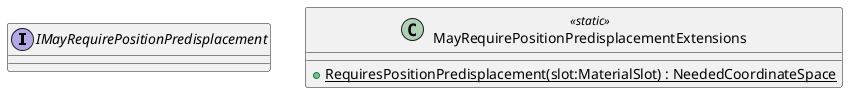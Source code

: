 @startuml
interface IMayRequirePositionPredisplacement {
}
class MayRequirePositionPredisplacementExtensions <<static>> {
    + {static} RequiresPositionPredisplacement(slot:MaterialSlot) : NeededCoordinateSpace
}
@enduml
